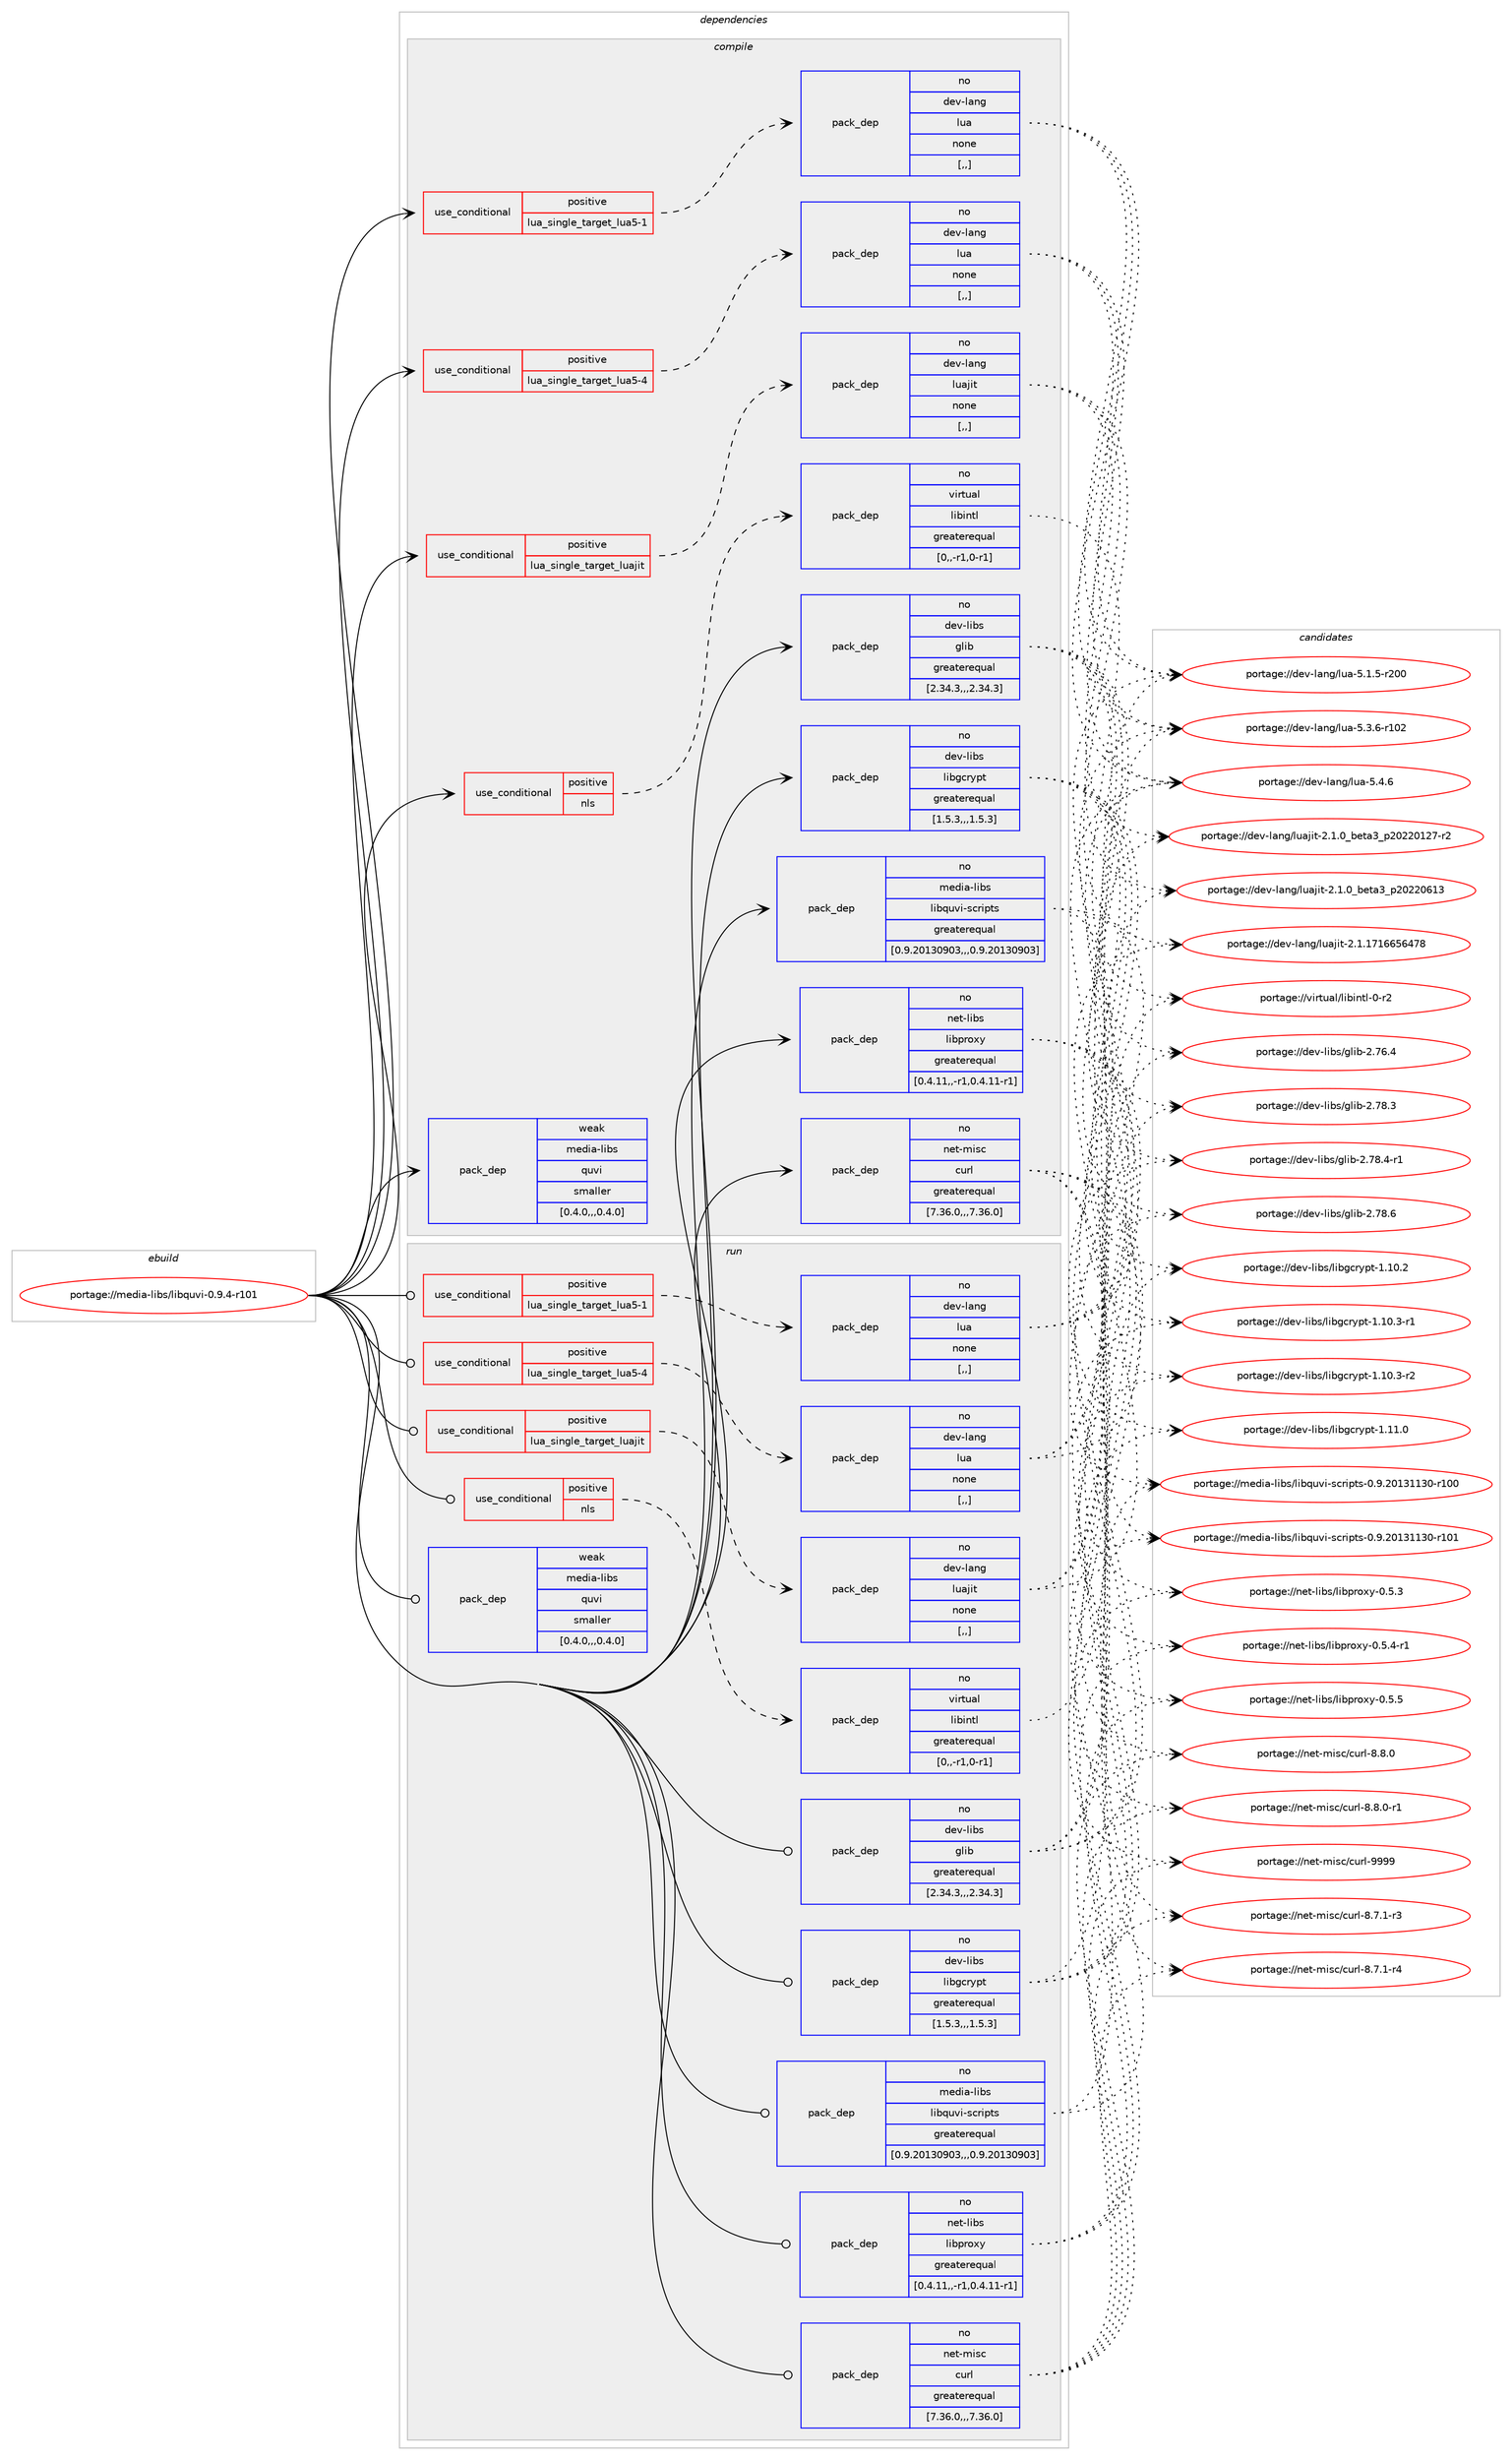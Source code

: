 digraph prolog {

# *************
# Graph options
# *************

newrank=true;
concentrate=true;
compound=true;
graph [rankdir=LR,fontname=Helvetica,fontsize=10,ranksep=1.5];#, ranksep=2.5, nodesep=0.2];
edge  [arrowhead=vee];
node  [fontname=Helvetica,fontsize=10];

# **********
# The ebuild
# **********

subgraph cluster_leftcol {
color=gray;
rank=same;
label=<<i>ebuild</i>>;
id [label="portage://media-libs/libquvi-0.9.4-r101", color=red, width=4, href="../media-libs/libquvi-0.9.4-r101.svg"];
}

# ****************
# The dependencies
# ****************

subgraph cluster_midcol {
color=gray;
label=<<i>dependencies</i>>;
subgraph cluster_compile {
fillcolor="#eeeeee";
style=filled;
label=<<i>compile</i>>;
subgraph cond74279 {
dependency293796 [label=<<TABLE BORDER="0" CELLBORDER="1" CELLSPACING="0" CELLPADDING="4"><TR><TD ROWSPAN="3" CELLPADDING="10">use_conditional</TD></TR><TR><TD>positive</TD></TR><TR><TD>lua_single_target_lua5-1</TD></TR></TABLE>>, shape=none, color=red];
subgraph pack217201 {
dependency293797 [label=<<TABLE BORDER="0" CELLBORDER="1" CELLSPACING="0" CELLPADDING="4" WIDTH="220"><TR><TD ROWSPAN="6" CELLPADDING="30">pack_dep</TD></TR><TR><TD WIDTH="110">no</TD></TR><TR><TD>dev-lang</TD></TR><TR><TD>lua</TD></TR><TR><TD>none</TD></TR><TR><TD>[,,]</TD></TR></TABLE>>, shape=none, color=blue];
}
dependency293796:e -> dependency293797:w [weight=20,style="dashed",arrowhead="vee"];
}
id:e -> dependency293796:w [weight=20,style="solid",arrowhead="vee"];
subgraph cond74280 {
dependency293798 [label=<<TABLE BORDER="0" CELLBORDER="1" CELLSPACING="0" CELLPADDING="4"><TR><TD ROWSPAN="3" CELLPADDING="10">use_conditional</TD></TR><TR><TD>positive</TD></TR><TR><TD>lua_single_target_lua5-4</TD></TR></TABLE>>, shape=none, color=red];
subgraph pack217202 {
dependency293799 [label=<<TABLE BORDER="0" CELLBORDER="1" CELLSPACING="0" CELLPADDING="4" WIDTH="220"><TR><TD ROWSPAN="6" CELLPADDING="30">pack_dep</TD></TR><TR><TD WIDTH="110">no</TD></TR><TR><TD>dev-lang</TD></TR><TR><TD>lua</TD></TR><TR><TD>none</TD></TR><TR><TD>[,,]</TD></TR></TABLE>>, shape=none, color=blue];
}
dependency293798:e -> dependency293799:w [weight=20,style="dashed",arrowhead="vee"];
}
id:e -> dependency293798:w [weight=20,style="solid",arrowhead="vee"];
subgraph cond74281 {
dependency293800 [label=<<TABLE BORDER="0" CELLBORDER="1" CELLSPACING="0" CELLPADDING="4"><TR><TD ROWSPAN="3" CELLPADDING="10">use_conditional</TD></TR><TR><TD>positive</TD></TR><TR><TD>lua_single_target_luajit</TD></TR></TABLE>>, shape=none, color=red];
subgraph pack217203 {
dependency293801 [label=<<TABLE BORDER="0" CELLBORDER="1" CELLSPACING="0" CELLPADDING="4" WIDTH="220"><TR><TD ROWSPAN="6" CELLPADDING="30">pack_dep</TD></TR><TR><TD WIDTH="110">no</TD></TR><TR><TD>dev-lang</TD></TR><TR><TD>luajit</TD></TR><TR><TD>none</TD></TR><TR><TD>[,,]</TD></TR></TABLE>>, shape=none, color=blue];
}
dependency293800:e -> dependency293801:w [weight=20,style="dashed",arrowhead="vee"];
}
id:e -> dependency293800:w [weight=20,style="solid",arrowhead="vee"];
subgraph cond74282 {
dependency293802 [label=<<TABLE BORDER="0" CELLBORDER="1" CELLSPACING="0" CELLPADDING="4"><TR><TD ROWSPAN="3" CELLPADDING="10">use_conditional</TD></TR><TR><TD>positive</TD></TR><TR><TD>nls</TD></TR></TABLE>>, shape=none, color=red];
subgraph pack217204 {
dependency293803 [label=<<TABLE BORDER="0" CELLBORDER="1" CELLSPACING="0" CELLPADDING="4" WIDTH="220"><TR><TD ROWSPAN="6" CELLPADDING="30">pack_dep</TD></TR><TR><TD WIDTH="110">no</TD></TR><TR><TD>virtual</TD></TR><TR><TD>libintl</TD></TR><TR><TD>greaterequal</TD></TR><TR><TD>[0,,-r1,0-r1]</TD></TR></TABLE>>, shape=none, color=blue];
}
dependency293802:e -> dependency293803:w [weight=20,style="dashed",arrowhead="vee"];
}
id:e -> dependency293802:w [weight=20,style="solid",arrowhead="vee"];
subgraph pack217205 {
dependency293804 [label=<<TABLE BORDER="0" CELLBORDER="1" CELLSPACING="0" CELLPADDING="4" WIDTH="220"><TR><TD ROWSPAN="6" CELLPADDING="30">pack_dep</TD></TR><TR><TD WIDTH="110">no</TD></TR><TR><TD>dev-libs</TD></TR><TR><TD>glib</TD></TR><TR><TD>greaterequal</TD></TR><TR><TD>[2.34.3,,,2.34.3]</TD></TR></TABLE>>, shape=none, color=blue];
}
id:e -> dependency293804:w [weight=20,style="solid",arrowhead="vee"];
subgraph pack217206 {
dependency293805 [label=<<TABLE BORDER="0" CELLBORDER="1" CELLSPACING="0" CELLPADDING="4" WIDTH="220"><TR><TD ROWSPAN="6" CELLPADDING="30">pack_dep</TD></TR><TR><TD WIDTH="110">no</TD></TR><TR><TD>dev-libs</TD></TR><TR><TD>libgcrypt</TD></TR><TR><TD>greaterequal</TD></TR><TR><TD>[1.5.3,,,1.5.3]</TD></TR></TABLE>>, shape=none, color=blue];
}
id:e -> dependency293805:w [weight=20,style="solid",arrowhead="vee"];
subgraph pack217207 {
dependency293806 [label=<<TABLE BORDER="0" CELLBORDER="1" CELLSPACING="0" CELLPADDING="4" WIDTH="220"><TR><TD ROWSPAN="6" CELLPADDING="30">pack_dep</TD></TR><TR><TD WIDTH="110">no</TD></TR><TR><TD>media-libs</TD></TR><TR><TD>libquvi-scripts</TD></TR><TR><TD>greaterequal</TD></TR><TR><TD>[0.9.20130903,,,0.9.20130903]</TD></TR></TABLE>>, shape=none, color=blue];
}
id:e -> dependency293806:w [weight=20,style="solid",arrowhead="vee"];
subgraph pack217208 {
dependency293807 [label=<<TABLE BORDER="0" CELLBORDER="1" CELLSPACING="0" CELLPADDING="4" WIDTH="220"><TR><TD ROWSPAN="6" CELLPADDING="30">pack_dep</TD></TR><TR><TD WIDTH="110">no</TD></TR><TR><TD>net-libs</TD></TR><TR><TD>libproxy</TD></TR><TR><TD>greaterequal</TD></TR><TR><TD>[0.4.11,,-r1,0.4.11-r1]</TD></TR></TABLE>>, shape=none, color=blue];
}
id:e -> dependency293807:w [weight=20,style="solid",arrowhead="vee"];
subgraph pack217209 {
dependency293808 [label=<<TABLE BORDER="0" CELLBORDER="1" CELLSPACING="0" CELLPADDING="4" WIDTH="220"><TR><TD ROWSPAN="6" CELLPADDING="30">pack_dep</TD></TR><TR><TD WIDTH="110">no</TD></TR><TR><TD>net-misc</TD></TR><TR><TD>curl</TD></TR><TR><TD>greaterequal</TD></TR><TR><TD>[7.36.0,,,7.36.0]</TD></TR></TABLE>>, shape=none, color=blue];
}
id:e -> dependency293808:w [weight=20,style="solid",arrowhead="vee"];
subgraph pack217210 {
dependency293809 [label=<<TABLE BORDER="0" CELLBORDER="1" CELLSPACING="0" CELLPADDING="4" WIDTH="220"><TR><TD ROWSPAN="6" CELLPADDING="30">pack_dep</TD></TR><TR><TD WIDTH="110">weak</TD></TR><TR><TD>media-libs</TD></TR><TR><TD>quvi</TD></TR><TR><TD>smaller</TD></TR><TR><TD>[0.4.0,,,0.4.0]</TD></TR></TABLE>>, shape=none, color=blue];
}
id:e -> dependency293809:w [weight=20,style="solid",arrowhead="vee"];
}
subgraph cluster_compileandrun {
fillcolor="#eeeeee";
style=filled;
label=<<i>compile and run</i>>;
}
subgraph cluster_run {
fillcolor="#eeeeee";
style=filled;
label=<<i>run</i>>;
subgraph cond74283 {
dependency293810 [label=<<TABLE BORDER="0" CELLBORDER="1" CELLSPACING="0" CELLPADDING="4"><TR><TD ROWSPAN="3" CELLPADDING="10">use_conditional</TD></TR><TR><TD>positive</TD></TR><TR><TD>lua_single_target_lua5-1</TD></TR></TABLE>>, shape=none, color=red];
subgraph pack217211 {
dependency293811 [label=<<TABLE BORDER="0" CELLBORDER="1" CELLSPACING="0" CELLPADDING="4" WIDTH="220"><TR><TD ROWSPAN="6" CELLPADDING="30">pack_dep</TD></TR><TR><TD WIDTH="110">no</TD></TR><TR><TD>dev-lang</TD></TR><TR><TD>lua</TD></TR><TR><TD>none</TD></TR><TR><TD>[,,]</TD></TR></TABLE>>, shape=none, color=blue];
}
dependency293810:e -> dependency293811:w [weight=20,style="dashed",arrowhead="vee"];
}
id:e -> dependency293810:w [weight=20,style="solid",arrowhead="odot"];
subgraph cond74284 {
dependency293812 [label=<<TABLE BORDER="0" CELLBORDER="1" CELLSPACING="0" CELLPADDING="4"><TR><TD ROWSPAN="3" CELLPADDING="10">use_conditional</TD></TR><TR><TD>positive</TD></TR><TR><TD>lua_single_target_lua5-4</TD></TR></TABLE>>, shape=none, color=red];
subgraph pack217212 {
dependency293813 [label=<<TABLE BORDER="0" CELLBORDER="1" CELLSPACING="0" CELLPADDING="4" WIDTH="220"><TR><TD ROWSPAN="6" CELLPADDING="30">pack_dep</TD></TR><TR><TD WIDTH="110">no</TD></TR><TR><TD>dev-lang</TD></TR><TR><TD>lua</TD></TR><TR><TD>none</TD></TR><TR><TD>[,,]</TD></TR></TABLE>>, shape=none, color=blue];
}
dependency293812:e -> dependency293813:w [weight=20,style="dashed",arrowhead="vee"];
}
id:e -> dependency293812:w [weight=20,style="solid",arrowhead="odot"];
subgraph cond74285 {
dependency293814 [label=<<TABLE BORDER="0" CELLBORDER="1" CELLSPACING="0" CELLPADDING="4"><TR><TD ROWSPAN="3" CELLPADDING="10">use_conditional</TD></TR><TR><TD>positive</TD></TR><TR><TD>lua_single_target_luajit</TD></TR></TABLE>>, shape=none, color=red];
subgraph pack217213 {
dependency293815 [label=<<TABLE BORDER="0" CELLBORDER="1" CELLSPACING="0" CELLPADDING="4" WIDTH="220"><TR><TD ROWSPAN="6" CELLPADDING="30">pack_dep</TD></TR><TR><TD WIDTH="110">no</TD></TR><TR><TD>dev-lang</TD></TR><TR><TD>luajit</TD></TR><TR><TD>none</TD></TR><TR><TD>[,,]</TD></TR></TABLE>>, shape=none, color=blue];
}
dependency293814:e -> dependency293815:w [weight=20,style="dashed",arrowhead="vee"];
}
id:e -> dependency293814:w [weight=20,style="solid",arrowhead="odot"];
subgraph cond74286 {
dependency293816 [label=<<TABLE BORDER="0" CELLBORDER="1" CELLSPACING="0" CELLPADDING="4"><TR><TD ROWSPAN="3" CELLPADDING="10">use_conditional</TD></TR><TR><TD>positive</TD></TR><TR><TD>nls</TD></TR></TABLE>>, shape=none, color=red];
subgraph pack217214 {
dependency293817 [label=<<TABLE BORDER="0" CELLBORDER="1" CELLSPACING="0" CELLPADDING="4" WIDTH="220"><TR><TD ROWSPAN="6" CELLPADDING="30">pack_dep</TD></TR><TR><TD WIDTH="110">no</TD></TR><TR><TD>virtual</TD></TR><TR><TD>libintl</TD></TR><TR><TD>greaterequal</TD></TR><TR><TD>[0,,-r1,0-r1]</TD></TR></TABLE>>, shape=none, color=blue];
}
dependency293816:e -> dependency293817:w [weight=20,style="dashed",arrowhead="vee"];
}
id:e -> dependency293816:w [weight=20,style="solid",arrowhead="odot"];
subgraph pack217215 {
dependency293818 [label=<<TABLE BORDER="0" CELLBORDER="1" CELLSPACING="0" CELLPADDING="4" WIDTH="220"><TR><TD ROWSPAN="6" CELLPADDING="30">pack_dep</TD></TR><TR><TD WIDTH="110">no</TD></TR><TR><TD>dev-libs</TD></TR><TR><TD>glib</TD></TR><TR><TD>greaterequal</TD></TR><TR><TD>[2.34.3,,,2.34.3]</TD></TR></TABLE>>, shape=none, color=blue];
}
id:e -> dependency293818:w [weight=20,style="solid",arrowhead="odot"];
subgraph pack217216 {
dependency293819 [label=<<TABLE BORDER="0" CELLBORDER="1" CELLSPACING="0" CELLPADDING="4" WIDTH="220"><TR><TD ROWSPAN="6" CELLPADDING="30">pack_dep</TD></TR><TR><TD WIDTH="110">no</TD></TR><TR><TD>dev-libs</TD></TR><TR><TD>libgcrypt</TD></TR><TR><TD>greaterequal</TD></TR><TR><TD>[1.5.3,,,1.5.3]</TD></TR></TABLE>>, shape=none, color=blue];
}
id:e -> dependency293819:w [weight=20,style="solid",arrowhead="odot"];
subgraph pack217217 {
dependency293820 [label=<<TABLE BORDER="0" CELLBORDER="1" CELLSPACING="0" CELLPADDING="4" WIDTH="220"><TR><TD ROWSPAN="6" CELLPADDING="30">pack_dep</TD></TR><TR><TD WIDTH="110">no</TD></TR><TR><TD>media-libs</TD></TR><TR><TD>libquvi-scripts</TD></TR><TR><TD>greaterequal</TD></TR><TR><TD>[0.9.20130903,,,0.9.20130903]</TD></TR></TABLE>>, shape=none, color=blue];
}
id:e -> dependency293820:w [weight=20,style="solid",arrowhead="odot"];
subgraph pack217218 {
dependency293821 [label=<<TABLE BORDER="0" CELLBORDER="1" CELLSPACING="0" CELLPADDING="4" WIDTH="220"><TR><TD ROWSPAN="6" CELLPADDING="30">pack_dep</TD></TR><TR><TD WIDTH="110">no</TD></TR><TR><TD>net-libs</TD></TR><TR><TD>libproxy</TD></TR><TR><TD>greaterequal</TD></TR><TR><TD>[0.4.11,,-r1,0.4.11-r1]</TD></TR></TABLE>>, shape=none, color=blue];
}
id:e -> dependency293821:w [weight=20,style="solid",arrowhead="odot"];
subgraph pack217219 {
dependency293822 [label=<<TABLE BORDER="0" CELLBORDER="1" CELLSPACING="0" CELLPADDING="4" WIDTH="220"><TR><TD ROWSPAN="6" CELLPADDING="30">pack_dep</TD></TR><TR><TD WIDTH="110">no</TD></TR><TR><TD>net-misc</TD></TR><TR><TD>curl</TD></TR><TR><TD>greaterequal</TD></TR><TR><TD>[7.36.0,,,7.36.0]</TD></TR></TABLE>>, shape=none, color=blue];
}
id:e -> dependency293822:w [weight=20,style="solid",arrowhead="odot"];
subgraph pack217220 {
dependency293823 [label=<<TABLE BORDER="0" CELLBORDER="1" CELLSPACING="0" CELLPADDING="4" WIDTH="220"><TR><TD ROWSPAN="6" CELLPADDING="30">pack_dep</TD></TR><TR><TD WIDTH="110">weak</TD></TR><TR><TD>media-libs</TD></TR><TR><TD>quvi</TD></TR><TR><TD>smaller</TD></TR><TR><TD>[0.4.0,,,0.4.0]</TD></TR></TABLE>>, shape=none, color=blue];
}
id:e -> dependency293823:w [weight=20,style="solid",arrowhead="odot"];
}
}

# **************
# The candidates
# **************

subgraph cluster_choices {
rank=same;
color=gray;
label=<<i>candidates</i>>;

subgraph choice217201 {
color=black;
nodesep=1;
choice1001011184510897110103471081179745534649465345114504848 [label="portage://dev-lang/lua-5.1.5-r200", color=red, width=4,href="../dev-lang/lua-5.1.5-r200.svg"];
choice1001011184510897110103471081179745534651465445114494850 [label="portage://dev-lang/lua-5.3.6-r102", color=red, width=4,href="../dev-lang/lua-5.3.6-r102.svg"];
choice10010111845108971101034710811797455346524654 [label="portage://dev-lang/lua-5.4.6", color=red, width=4,href="../dev-lang/lua-5.4.6.svg"];
dependency293797:e -> choice1001011184510897110103471081179745534649465345114504848:w [style=dotted,weight="100"];
dependency293797:e -> choice1001011184510897110103471081179745534651465445114494850:w [style=dotted,weight="100"];
dependency293797:e -> choice10010111845108971101034710811797455346524654:w [style=dotted,weight="100"];
}
subgraph choice217202 {
color=black;
nodesep=1;
choice1001011184510897110103471081179745534649465345114504848 [label="portage://dev-lang/lua-5.1.5-r200", color=red, width=4,href="../dev-lang/lua-5.1.5-r200.svg"];
choice1001011184510897110103471081179745534651465445114494850 [label="portage://dev-lang/lua-5.3.6-r102", color=red, width=4,href="../dev-lang/lua-5.3.6-r102.svg"];
choice10010111845108971101034710811797455346524654 [label="portage://dev-lang/lua-5.4.6", color=red, width=4,href="../dev-lang/lua-5.4.6.svg"];
dependency293799:e -> choice1001011184510897110103471081179745534649465345114504848:w [style=dotted,weight="100"];
dependency293799:e -> choice1001011184510897110103471081179745534651465445114494850:w [style=dotted,weight="100"];
dependency293799:e -> choice10010111845108971101034710811797455346524654:w [style=dotted,weight="100"];
}
subgraph choice217203 {
color=black;
nodesep=1;
choice10010111845108971101034710811797106105116455046494648959810111697519511250485050484950554511450 [label="portage://dev-lang/luajit-2.1.0_beta3_p20220127-r2", color=red, width=4,href="../dev-lang/luajit-2.1.0_beta3_p20220127-r2.svg"];
choice1001011184510897110103471081179710610511645504649464895981011169751951125048505048544951 [label="portage://dev-lang/luajit-2.1.0_beta3_p20220613", color=red, width=4,href="../dev-lang/luajit-2.1.0_beta3_p20220613.svg"];
choice10010111845108971101034710811797106105116455046494649554954545354525556 [label="portage://dev-lang/luajit-2.1.1716656478", color=red, width=4,href="../dev-lang/luajit-2.1.1716656478.svg"];
dependency293801:e -> choice10010111845108971101034710811797106105116455046494648959810111697519511250485050484950554511450:w [style=dotted,weight="100"];
dependency293801:e -> choice1001011184510897110103471081179710610511645504649464895981011169751951125048505048544951:w [style=dotted,weight="100"];
dependency293801:e -> choice10010111845108971101034710811797106105116455046494649554954545354525556:w [style=dotted,weight="100"];
}
subgraph choice217204 {
color=black;
nodesep=1;
choice11810511411611797108471081059810511011610845484511450 [label="portage://virtual/libintl-0-r2", color=red, width=4,href="../virtual/libintl-0-r2.svg"];
dependency293803:e -> choice11810511411611797108471081059810511011610845484511450:w [style=dotted,weight="100"];
}
subgraph choice217205 {
color=black;
nodesep=1;
choice1001011184510810598115471031081059845504655544652 [label="portage://dev-libs/glib-2.76.4", color=red, width=4,href="../dev-libs/glib-2.76.4.svg"];
choice1001011184510810598115471031081059845504655564651 [label="portage://dev-libs/glib-2.78.3", color=red, width=4,href="../dev-libs/glib-2.78.3.svg"];
choice10010111845108105981154710310810598455046555646524511449 [label="portage://dev-libs/glib-2.78.4-r1", color=red, width=4,href="../dev-libs/glib-2.78.4-r1.svg"];
choice1001011184510810598115471031081059845504655564654 [label="portage://dev-libs/glib-2.78.6", color=red, width=4,href="../dev-libs/glib-2.78.6.svg"];
dependency293804:e -> choice1001011184510810598115471031081059845504655544652:w [style=dotted,weight="100"];
dependency293804:e -> choice1001011184510810598115471031081059845504655564651:w [style=dotted,weight="100"];
dependency293804:e -> choice10010111845108105981154710310810598455046555646524511449:w [style=dotted,weight="100"];
dependency293804:e -> choice1001011184510810598115471031081059845504655564654:w [style=dotted,weight="100"];
}
subgraph choice217206 {
color=black;
nodesep=1;
choice100101118451081059811547108105981039911412111211645494649484650 [label="portage://dev-libs/libgcrypt-1.10.2", color=red, width=4,href="../dev-libs/libgcrypt-1.10.2.svg"];
choice1001011184510810598115471081059810399114121112116454946494846514511449 [label="portage://dev-libs/libgcrypt-1.10.3-r1", color=red, width=4,href="../dev-libs/libgcrypt-1.10.3-r1.svg"];
choice1001011184510810598115471081059810399114121112116454946494846514511450 [label="portage://dev-libs/libgcrypt-1.10.3-r2", color=red, width=4,href="../dev-libs/libgcrypt-1.10.3-r2.svg"];
choice100101118451081059811547108105981039911412111211645494649494648 [label="portage://dev-libs/libgcrypt-1.11.0", color=red, width=4,href="../dev-libs/libgcrypt-1.11.0.svg"];
dependency293805:e -> choice100101118451081059811547108105981039911412111211645494649484650:w [style=dotted,weight="100"];
dependency293805:e -> choice1001011184510810598115471081059810399114121112116454946494846514511449:w [style=dotted,weight="100"];
dependency293805:e -> choice1001011184510810598115471081059810399114121112116454946494846514511450:w [style=dotted,weight="100"];
dependency293805:e -> choice100101118451081059811547108105981039911412111211645494649494648:w [style=dotted,weight="100"];
}
subgraph choice217207 {
color=black;
nodesep=1;
choice109101100105974510810598115471081059811311711810545115991141051121161154548465746504849514949514845114494848 [label="portage://media-libs/libquvi-scripts-0.9.20131130-r100", color=red, width=4,href="../media-libs/libquvi-scripts-0.9.20131130-r100.svg"];
choice109101100105974510810598115471081059811311711810545115991141051121161154548465746504849514949514845114494849 [label="portage://media-libs/libquvi-scripts-0.9.20131130-r101", color=red, width=4,href="../media-libs/libquvi-scripts-0.9.20131130-r101.svg"];
dependency293806:e -> choice109101100105974510810598115471081059811311711810545115991141051121161154548465746504849514949514845114494848:w [style=dotted,weight="100"];
dependency293806:e -> choice109101100105974510810598115471081059811311711810545115991141051121161154548465746504849514949514845114494849:w [style=dotted,weight="100"];
}
subgraph choice217208 {
color=black;
nodesep=1;
choice11010111645108105981154710810598112114111120121454846534651 [label="portage://net-libs/libproxy-0.5.3", color=red, width=4,href="../net-libs/libproxy-0.5.3.svg"];
choice110101116451081059811547108105981121141111201214548465346524511449 [label="portage://net-libs/libproxy-0.5.4-r1", color=red, width=4,href="../net-libs/libproxy-0.5.4-r1.svg"];
choice11010111645108105981154710810598112114111120121454846534653 [label="portage://net-libs/libproxy-0.5.5", color=red, width=4,href="../net-libs/libproxy-0.5.5.svg"];
dependency293807:e -> choice11010111645108105981154710810598112114111120121454846534651:w [style=dotted,weight="100"];
dependency293807:e -> choice110101116451081059811547108105981121141111201214548465346524511449:w [style=dotted,weight="100"];
dependency293807:e -> choice11010111645108105981154710810598112114111120121454846534653:w [style=dotted,weight="100"];
}
subgraph choice217209 {
color=black;
nodesep=1;
choice110101116451091051159947991171141084556465546494511451 [label="portage://net-misc/curl-8.7.1-r3", color=red, width=4,href="../net-misc/curl-8.7.1-r3.svg"];
choice110101116451091051159947991171141084556465546494511452 [label="portage://net-misc/curl-8.7.1-r4", color=red, width=4,href="../net-misc/curl-8.7.1-r4.svg"];
choice11010111645109105115994799117114108455646564648 [label="portage://net-misc/curl-8.8.0", color=red, width=4,href="../net-misc/curl-8.8.0.svg"];
choice110101116451091051159947991171141084556465646484511449 [label="portage://net-misc/curl-8.8.0-r1", color=red, width=4,href="../net-misc/curl-8.8.0-r1.svg"];
choice110101116451091051159947991171141084557575757 [label="portage://net-misc/curl-9999", color=red, width=4,href="../net-misc/curl-9999.svg"];
dependency293808:e -> choice110101116451091051159947991171141084556465546494511451:w [style=dotted,weight="100"];
dependency293808:e -> choice110101116451091051159947991171141084556465546494511452:w [style=dotted,weight="100"];
dependency293808:e -> choice11010111645109105115994799117114108455646564648:w [style=dotted,weight="100"];
dependency293808:e -> choice110101116451091051159947991171141084556465646484511449:w [style=dotted,weight="100"];
dependency293808:e -> choice110101116451091051159947991171141084557575757:w [style=dotted,weight="100"];
}
subgraph choice217210 {
color=black;
nodesep=1;
}
subgraph choice217211 {
color=black;
nodesep=1;
choice1001011184510897110103471081179745534649465345114504848 [label="portage://dev-lang/lua-5.1.5-r200", color=red, width=4,href="../dev-lang/lua-5.1.5-r200.svg"];
choice1001011184510897110103471081179745534651465445114494850 [label="portage://dev-lang/lua-5.3.6-r102", color=red, width=4,href="../dev-lang/lua-5.3.6-r102.svg"];
choice10010111845108971101034710811797455346524654 [label="portage://dev-lang/lua-5.4.6", color=red, width=4,href="../dev-lang/lua-5.4.6.svg"];
dependency293811:e -> choice1001011184510897110103471081179745534649465345114504848:w [style=dotted,weight="100"];
dependency293811:e -> choice1001011184510897110103471081179745534651465445114494850:w [style=dotted,weight="100"];
dependency293811:e -> choice10010111845108971101034710811797455346524654:w [style=dotted,weight="100"];
}
subgraph choice217212 {
color=black;
nodesep=1;
choice1001011184510897110103471081179745534649465345114504848 [label="portage://dev-lang/lua-5.1.5-r200", color=red, width=4,href="../dev-lang/lua-5.1.5-r200.svg"];
choice1001011184510897110103471081179745534651465445114494850 [label="portage://dev-lang/lua-5.3.6-r102", color=red, width=4,href="../dev-lang/lua-5.3.6-r102.svg"];
choice10010111845108971101034710811797455346524654 [label="portage://dev-lang/lua-5.4.6", color=red, width=4,href="../dev-lang/lua-5.4.6.svg"];
dependency293813:e -> choice1001011184510897110103471081179745534649465345114504848:w [style=dotted,weight="100"];
dependency293813:e -> choice1001011184510897110103471081179745534651465445114494850:w [style=dotted,weight="100"];
dependency293813:e -> choice10010111845108971101034710811797455346524654:w [style=dotted,weight="100"];
}
subgraph choice217213 {
color=black;
nodesep=1;
choice10010111845108971101034710811797106105116455046494648959810111697519511250485050484950554511450 [label="portage://dev-lang/luajit-2.1.0_beta3_p20220127-r2", color=red, width=4,href="../dev-lang/luajit-2.1.0_beta3_p20220127-r2.svg"];
choice1001011184510897110103471081179710610511645504649464895981011169751951125048505048544951 [label="portage://dev-lang/luajit-2.1.0_beta3_p20220613", color=red, width=4,href="../dev-lang/luajit-2.1.0_beta3_p20220613.svg"];
choice10010111845108971101034710811797106105116455046494649554954545354525556 [label="portage://dev-lang/luajit-2.1.1716656478", color=red, width=4,href="../dev-lang/luajit-2.1.1716656478.svg"];
dependency293815:e -> choice10010111845108971101034710811797106105116455046494648959810111697519511250485050484950554511450:w [style=dotted,weight="100"];
dependency293815:e -> choice1001011184510897110103471081179710610511645504649464895981011169751951125048505048544951:w [style=dotted,weight="100"];
dependency293815:e -> choice10010111845108971101034710811797106105116455046494649554954545354525556:w [style=dotted,weight="100"];
}
subgraph choice217214 {
color=black;
nodesep=1;
choice11810511411611797108471081059810511011610845484511450 [label="portage://virtual/libintl-0-r2", color=red, width=4,href="../virtual/libintl-0-r2.svg"];
dependency293817:e -> choice11810511411611797108471081059810511011610845484511450:w [style=dotted,weight="100"];
}
subgraph choice217215 {
color=black;
nodesep=1;
choice1001011184510810598115471031081059845504655544652 [label="portage://dev-libs/glib-2.76.4", color=red, width=4,href="../dev-libs/glib-2.76.4.svg"];
choice1001011184510810598115471031081059845504655564651 [label="portage://dev-libs/glib-2.78.3", color=red, width=4,href="../dev-libs/glib-2.78.3.svg"];
choice10010111845108105981154710310810598455046555646524511449 [label="portage://dev-libs/glib-2.78.4-r1", color=red, width=4,href="../dev-libs/glib-2.78.4-r1.svg"];
choice1001011184510810598115471031081059845504655564654 [label="portage://dev-libs/glib-2.78.6", color=red, width=4,href="../dev-libs/glib-2.78.6.svg"];
dependency293818:e -> choice1001011184510810598115471031081059845504655544652:w [style=dotted,weight="100"];
dependency293818:e -> choice1001011184510810598115471031081059845504655564651:w [style=dotted,weight="100"];
dependency293818:e -> choice10010111845108105981154710310810598455046555646524511449:w [style=dotted,weight="100"];
dependency293818:e -> choice1001011184510810598115471031081059845504655564654:w [style=dotted,weight="100"];
}
subgraph choice217216 {
color=black;
nodesep=1;
choice100101118451081059811547108105981039911412111211645494649484650 [label="portage://dev-libs/libgcrypt-1.10.2", color=red, width=4,href="../dev-libs/libgcrypt-1.10.2.svg"];
choice1001011184510810598115471081059810399114121112116454946494846514511449 [label="portage://dev-libs/libgcrypt-1.10.3-r1", color=red, width=4,href="../dev-libs/libgcrypt-1.10.3-r1.svg"];
choice1001011184510810598115471081059810399114121112116454946494846514511450 [label="portage://dev-libs/libgcrypt-1.10.3-r2", color=red, width=4,href="../dev-libs/libgcrypt-1.10.3-r2.svg"];
choice100101118451081059811547108105981039911412111211645494649494648 [label="portage://dev-libs/libgcrypt-1.11.0", color=red, width=4,href="../dev-libs/libgcrypt-1.11.0.svg"];
dependency293819:e -> choice100101118451081059811547108105981039911412111211645494649484650:w [style=dotted,weight="100"];
dependency293819:e -> choice1001011184510810598115471081059810399114121112116454946494846514511449:w [style=dotted,weight="100"];
dependency293819:e -> choice1001011184510810598115471081059810399114121112116454946494846514511450:w [style=dotted,weight="100"];
dependency293819:e -> choice100101118451081059811547108105981039911412111211645494649494648:w [style=dotted,weight="100"];
}
subgraph choice217217 {
color=black;
nodesep=1;
choice109101100105974510810598115471081059811311711810545115991141051121161154548465746504849514949514845114494848 [label="portage://media-libs/libquvi-scripts-0.9.20131130-r100", color=red, width=4,href="../media-libs/libquvi-scripts-0.9.20131130-r100.svg"];
choice109101100105974510810598115471081059811311711810545115991141051121161154548465746504849514949514845114494849 [label="portage://media-libs/libquvi-scripts-0.9.20131130-r101", color=red, width=4,href="../media-libs/libquvi-scripts-0.9.20131130-r101.svg"];
dependency293820:e -> choice109101100105974510810598115471081059811311711810545115991141051121161154548465746504849514949514845114494848:w [style=dotted,weight="100"];
dependency293820:e -> choice109101100105974510810598115471081059811311711810545115991141051121161154548465746504849514949514845114494849:w [style=dotted,weight="100"];
}
subgraph choice217218 {
color=black;
nodesep=1;
choice11010111645108105981154710810598112114111120121454846534651 [label="portage://net-libs/libproxy-0.5.3", color=red, width=4,href="../net-libs/libproxy-0.5.3.svg"];
choice110101116451081059811547108105981121141111201214548465346524511449 [label="portage://net-libs/libproxy-0.5.4-r1", color=red, width=4,href="../net-libs/libproxy-0.5.4-r1.svg"];
choice11010111645108105981154710810598112114111120121454846534653 [label="portage://net-libs/libproxy-0.5.5", color=red, width=4,href="../net-libs/libproxy-0.5.5.svg"];
dependency293821:e -> choice11010111645108105981154710810598112114111120121454846534651:w [style=dotted,weight="100"];
dependency293821:e -> choice110101116451081059811547108105981121141111201214548465346524511449:w [style=dotted,weight="100"];
dependency293821:e -> choice11010111645108105981154710810598112114111120121454846534653:w [style=dotted,weight="100"];
}
subgraph choice217219 {
color=black;
nodesep=1;
choice110101116451091051159947991171141084556465546494511451 [label="portage://net-misc/curl-8.7.1-r3", color=red, width=4,href="../net-misc/curl-8.7.1-r3.svg"];
choice110101116451091051159947991171141084556465546494511452 [label="portage://net-misc/curl-8.7.1-r4", color=red, width=4,href="../net-misc/curl-8.7.1-r4.svg"];
choice11010111645109105115994799117114108455646564648 [label="portage://net-misc/curl-8.8.0", color=red, width=4,href="../net-misc/curl-8.8.0.svg"];
choice110101116451091051159947991171141084556465646484511449 [label="portage://net-misc/curl-8.8.0-r1", color=red, width=4,href="../net-misc/curl-8.8.0-r1.svg"];
choice110101116451091051159947991171141084557575757 [label="portage://net-misc/curl-9999", color=red, width=4,href="../net-misc/curl-9999.svg"];
dependency293822:e -> choice110101116451091051159947991171141084556465546494511451:w [style=dotted,weight="100"];
dependency293822:e -> choice110101116451091051159947991171141084556465546494511452:w [style=dotted,weight="100"];
dependency293822:e -> choice11010111645109105115994799117114108455646564648:w [style=dotted,weight="100"];
dependency293822:e -> choice110101116451091051159947991171141084556465646484511449:w [style=dotted,weight="100"];
dependency293822:e -> choice110101116451091051159947991171141084557575757:w [style=dotted,weight="100"];
}
subgraph choice217220 {
color=black;
nodesep=1;
}
}

}
